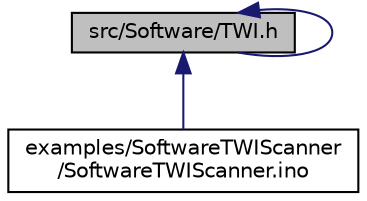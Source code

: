 digraph "src/Software/TWI.h"
{
  edge [fontname="Helvetica",fontsize="10",labelfontname="Helvetica",labelfontsize="10"];
  node [fontname="Helvetica",fontsize="10",shape=record];
  Node1 [label="src/Software/TWI.h",height=0.2,width=0.4,color="black", fillcolor="grey75", style="filled", fontcolor="black"];
  Node1 -> Node1 [dir="back",color="midnightblue",fontsize="10",style="solid",fontname="Helvetica"];
  Node1 -> Node2 [dir="back",color="midnightblue",fontsize="10",style="solid",fontname="Helvetica"];
  Node2 [label="examples/SoftwareTWIScanner\l/SoftwareTWIScanner.ino",height=0.2,width=0.4,color="black", fillcolor="white", style="filled",URL="$d1/dc7/SoftwareTWIScanner_8ino.html"];
}
